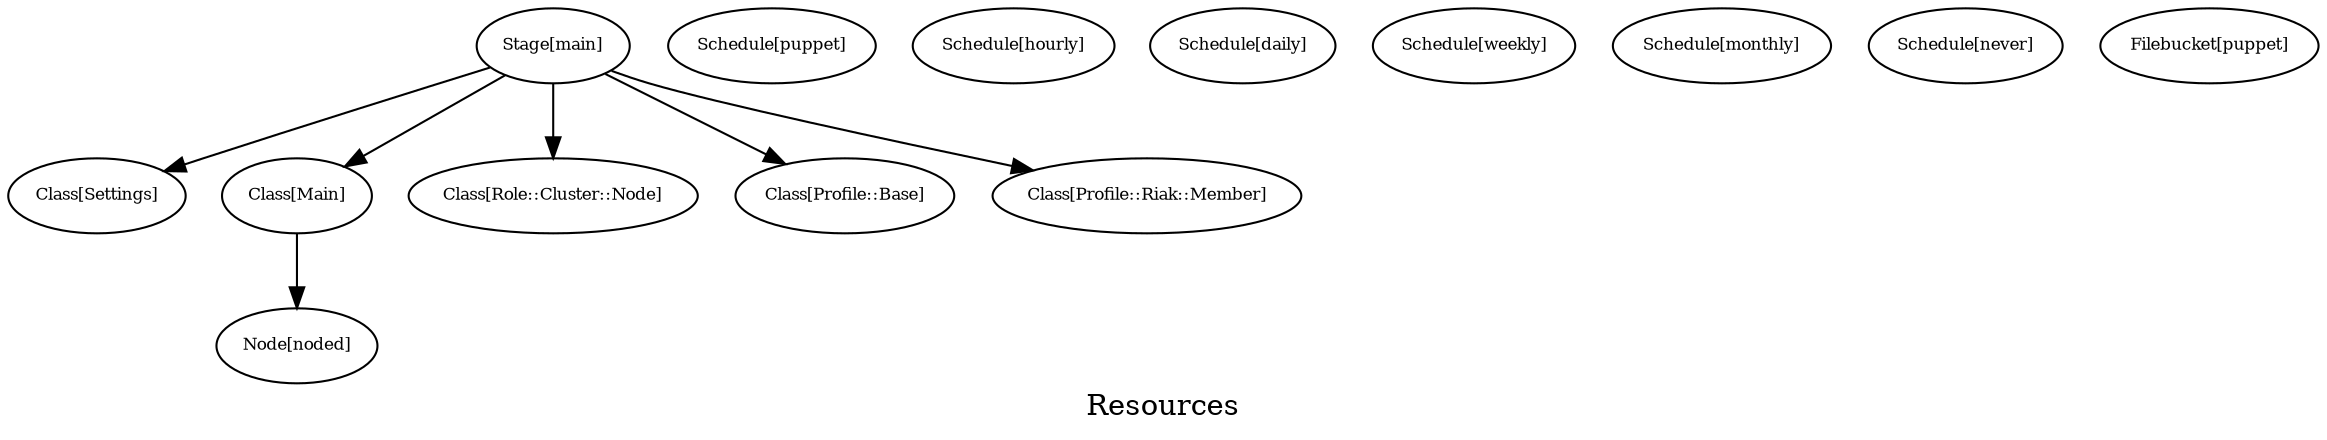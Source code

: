 digraph Resources {
    label = "Resources"
    "Stage[main]" [
        fontsize = 8,
        label = "Stage[main]"
    ]

    "Class[Settings]" [
        fontsize = 8,
        label = "Class[Settings]"
    ]

    "Class[Main]" [
        fontsize = 8,
        label = "Class[Main]"
    ]

    "Node[noded]" [
        fontsize = 8,
        label = "Node[noded]"
    ]

    "Class[Role::Cluster::Node]" [
        fontsize = 8,
        label = "Class[Role::Cluster::Node]"
    ]

    "Class[Profile::Base]" [
        fontsize = 8,
        label = "Class[Profile::Base]"
    ]

    "Class[Profile::Riak::Member]" [
        fontsize = 8,
        label = "Class[Profile::Riak::Member]"
    ]

    "Schedule[puppet]" [
        fontsize = 8,
        label = "Schedule[puppet]"
    ]

    "Schedule[hourly]" [
        fontsize = 8,
        label = "Schedule[hourly]"
    ]

    "Schedule[daily]" [
        fontsize = 8,
        label = "Schedule[daily]"
    ]

    "Schedule[weekly]" [
        fontsize = 8,
        label = "Schedule[weekly]"
    ]

    "Schedule[monthly]" [
        fontsize = 8,
        label = "Schedule[monthly]"
    ]

    "Schedule[never]" [
        fontsize = 8,
        label = "Schedule[never]"
    ]

    "Filebucket[puppet]" [
        fontsize = 8,
        label = "Filebucket[puppet]"
    ]

    "Stage[main]" -> "Class[Settings]" [
        fontsize = 8
    ]

    "Stage[main]" -> "Class[Main]" [
        fontsize = 8
    ]

    "Class[Main]" -> "Node[noded]" [
        fontsize = 8
    ]

    "Stage[main]" -> "Class[Role::Cluster::Node]" [
        fontsize = 8
    ]

    "Stage[main]" -> "Class[Profile::Base]" [
        fontsize = 8
    ]

    "Stage[main]" -> "Class[Profile::Riak::Member]" [
        fontsize = 8
    ]

}

